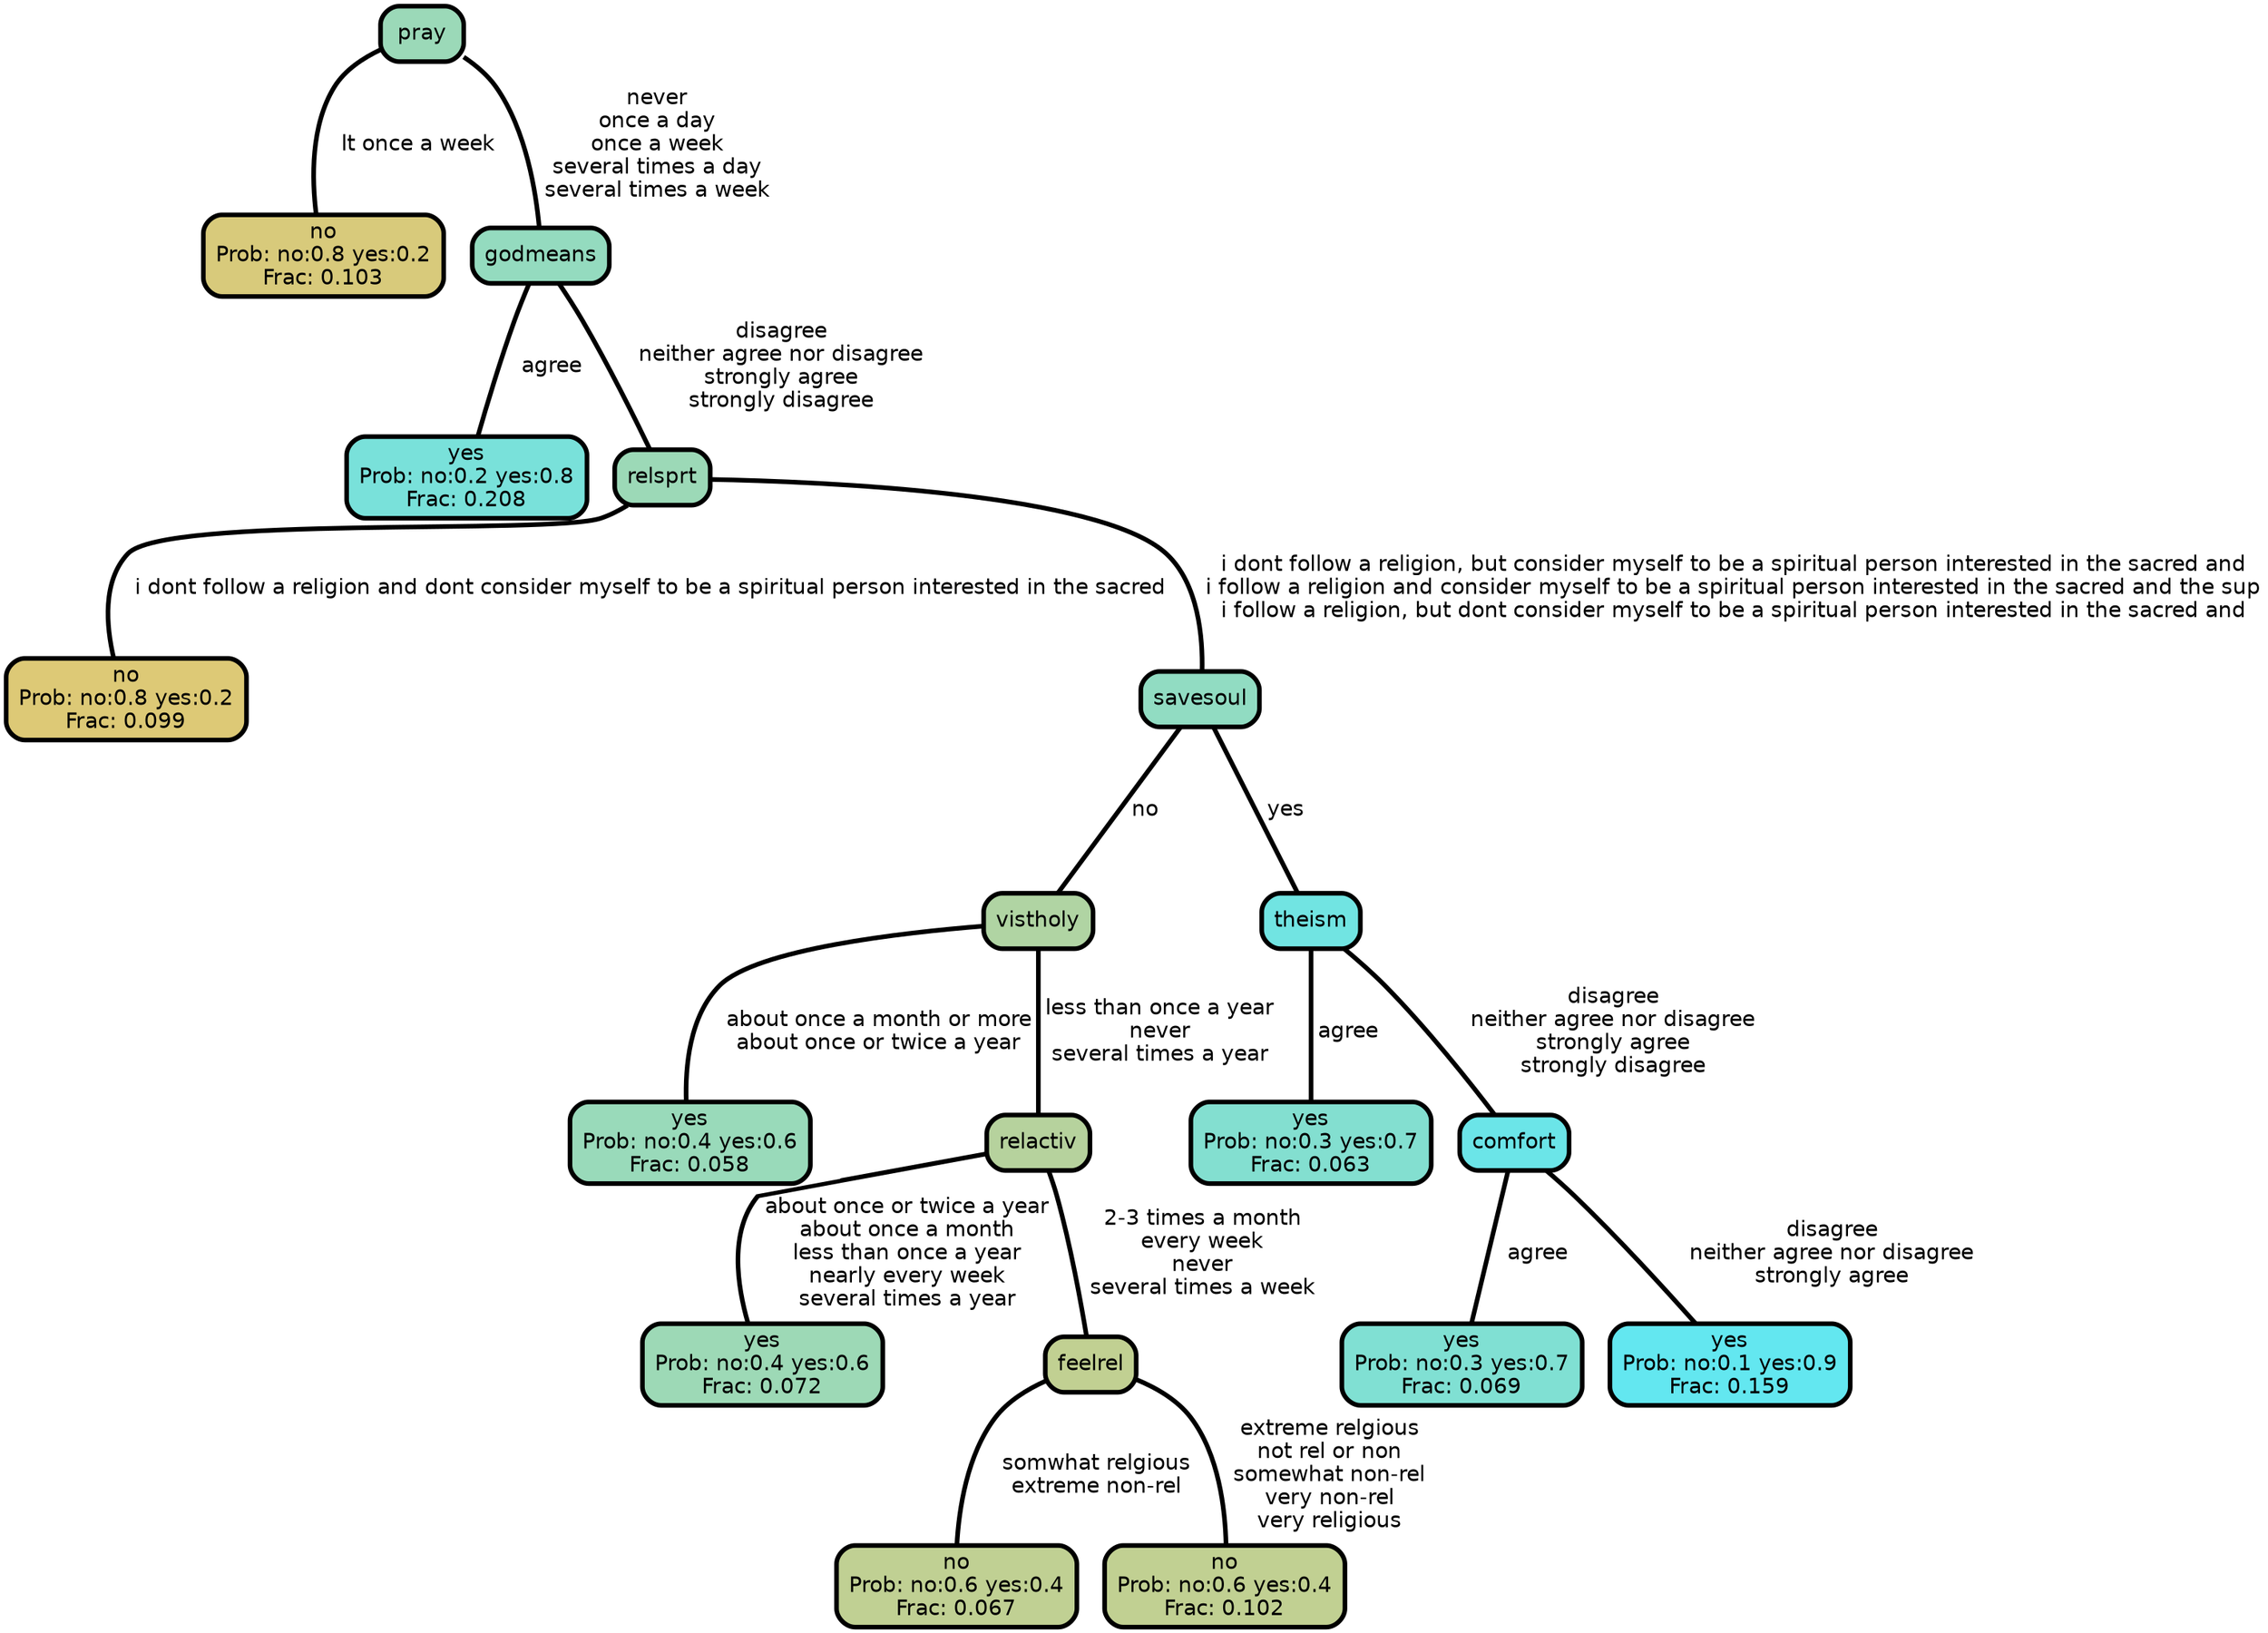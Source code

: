 graph Tree {
node [shape=box, style="filled, rounded",color="black",penwidth="3",fontcolor="black",                 fontname=helvetica] ;
graph [ranksep="0 equally", splines=straight,                 bgcolor=transparent, dpi=200] ;
edge [fontname=helvetica, color=black] ;
0 [label="no
Prob: no:0.8 yes:0.2
Frac: 0.103", fillcolor="#d8ca7b"] ;
1 [label="pray", fillcolor="#9bd9b8"] ;
2 [label="yes
Prob: no:0.2 yes:0.8
Frac: 0.208", fillcolor="#79e1da"] ;
3 [label="godmeans", fillcolor="#94dbbf"] ;
4 [label="no
Prob: no:0.8 yes:0.2
Frac: 0.099", fillcolor="#ddc976"] ;
5 [label="relsprt", fillcolor="#9cd9b7"] ;
6 [label="yes
Prob: no:0.4 yes:0.6
Frac: 0.058", fillcolor="#99daba"] ;
7 [label="vistholy", fillcolor="#b0d4a3"] ;
8 [label="yes
Prob: no:0.4 yes:0.6
Frac: 0.072", fillcolor="#9dd9b6"] ;
9 [label="relactiv", fillcolor="#b6d29d"] ;
10 [label="no
Prob: no:0.6 yes:0.4
Frac: 0.067", fillcolor="#c0d093"] ;
11 [label="feelrel", fillcolor="#c1d092"] ;
12 [label="no
Prob: no:0.6 yes:0.4
Frac: 0.102", fillcolor="#c1d092"] ;
13 [label="savesoul", fillcolor="#91dcc2"] ;
14 [label="yes
Prob: no:0.3 yes:0.7
Frac: 0.063", fillcolor="#83dfd0"] ;
15 [label="theism", fillcolor="#71e4e2"] ;
16 [label="yes
Prob: no:0.3 yes:0.7
Frac: 0.069", fillcolor="#80e0d3"] ;
17 [label="comfort", fillcolor="#6be5e8"] ;
18 [label="yes
Prob: no:0.1 yes:0.9
Frac: 0.159", fillcolor="#63e7f0"] ;
1 -- 0 [label=" lt once a week",penwidth=3] ;
1 -- 3 [label=" never\n once a day\n once a week\n several times a day\n several times a week",penwidth=3] ;
3 -- 2 [label=" agree",penwidth=3] ;
3 -- 5 [label=" disagree\n neither agree nor disagree\n strongly agree\n strongly disagree",penwidth=3] ;
5 -- 4 [label=" i dont follow a religion and dont consider myself to be a spiritual person interested in the sacred",penwidth=3] ;
5 -- 13 [label=" i dont follow a religion, but consider myself to be a spiritual person interested in the sacred and\n i follow a religion and consider myself to be a spiritual person interested in the sacred and the sup\n i follow a religion, but dont consider myself to be a spiritual person interested in the sacred and",penwidth=3] ;
7 -- 6 [label=" about once a month or more\n about once or twice a year",penwidth=3] ;
7 -- 9 [label=" less than once a year\n never\n several times a year",penwidth=3] ;
9 -- 8 [label=" about once or twice a year\n about once a month\n less than once a year\n nearly every week\n several times a year",penwidth=3] ;
9 -- 11 [label=" 2-3 times a month\n every week\n never\n several times a week",penwidth=3] ;
11 -- 10 [label=" somwhat relgious\n extreme non-rel",penwidth=3] ;
11 -- 12 [label=" extreme relgious\n not rel or non\n somewhat non-rel\n very non-rel\n very religious",penwidth=3] ;
13 -- 7 [label=" no",penwidth=3] ;
13 -- 15 [label=" yes",penwidth=3] ;
15 -- 14 [label=" agree",penwidth=3] ;
15 -- 17 [label=" disagree\n neither agree nor disagree\n strongly agree\n strongly disagree",penwidth=3] ;
17 -- 16 [label=" agree",penwidth=3] ;
17 -- 18 [label=" disagree\n neither agree nor disagree\n strongly agree",penwidth=3] ;
{rank = same;}}